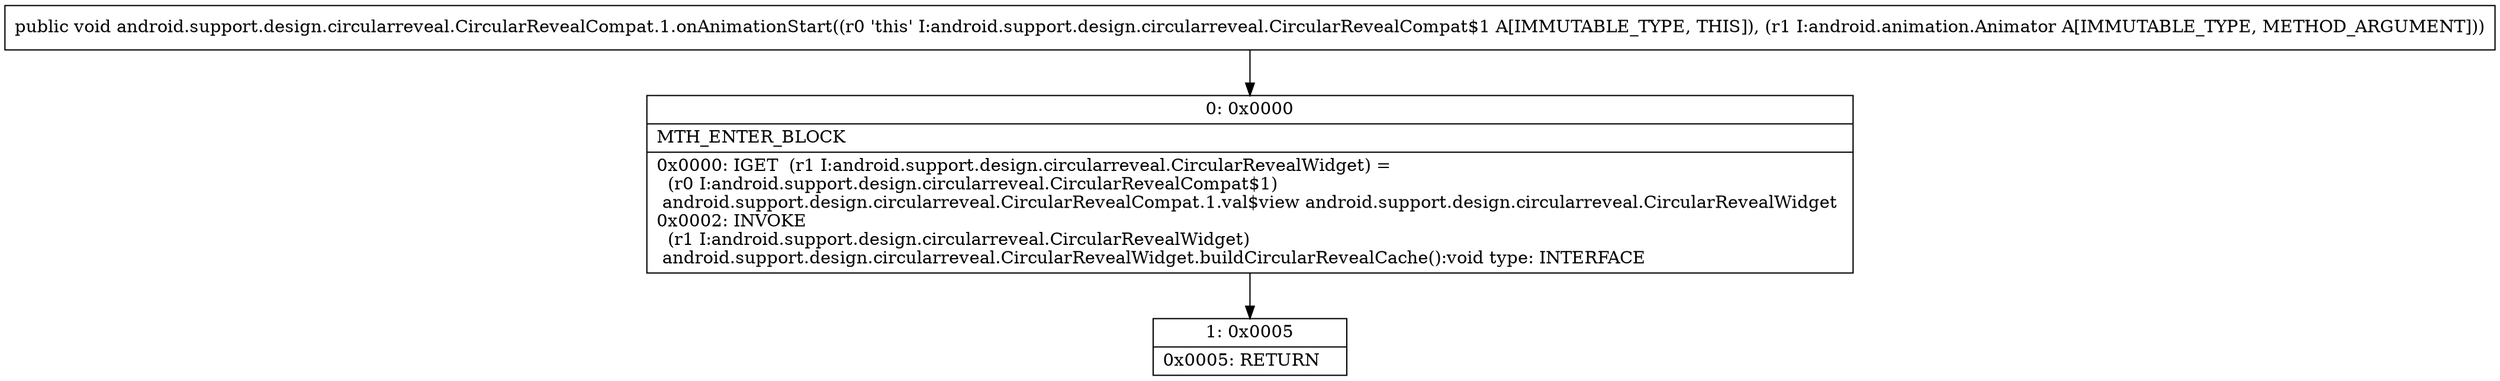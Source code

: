 digraph "CFG forandroid.support.design.circularreveal.CircularRevealCompat.1.onAnimationStart(Landroid\/animation\/Animator;)V" {
Node_0 [shape=record,label="{0\:\ 0x0000|MTH_ENTER_BLOCK\l|0x0000: IGET  (r1 I:android.support.design.circularreveal.CircularRevealWidget) = \l  (r0 I:android.support.design.circularreveal.CircularRevealCompat$1)\l android.support.design.circularreveal.CircularRevealCompat.1.val$view android.support.design.circularreveal.CircularRevealWidget \l0x0002: INVOKE  \l  (r1 I:android.support.design.circularreveal.CircularRevealWidget)\l android.support.design.circularreveal.CircularRevealWidget.buildCircularRevealCache():void type: INTERFACE \l}"];
Node_1 [shape=record,label="{1\:\ 0x0005|0x0005: RETURN   \l}"];
MethodNode[shape=record,label="{public void android.support.design.circularreveal.CircularRevealCompat.1.onAnimationStart((r0 'this' I:android.support.design.circularreveal.CircularRevealCompat$1 A[IMMUTABLE_TYPE, THIS]), (r1 I:android.animation.Animator A[IMMUTABLE_TYPE, METHOD_ARGUMENT])) }"];
MethodNode -> Node_0;
Node_0 -> Node_1;
}

